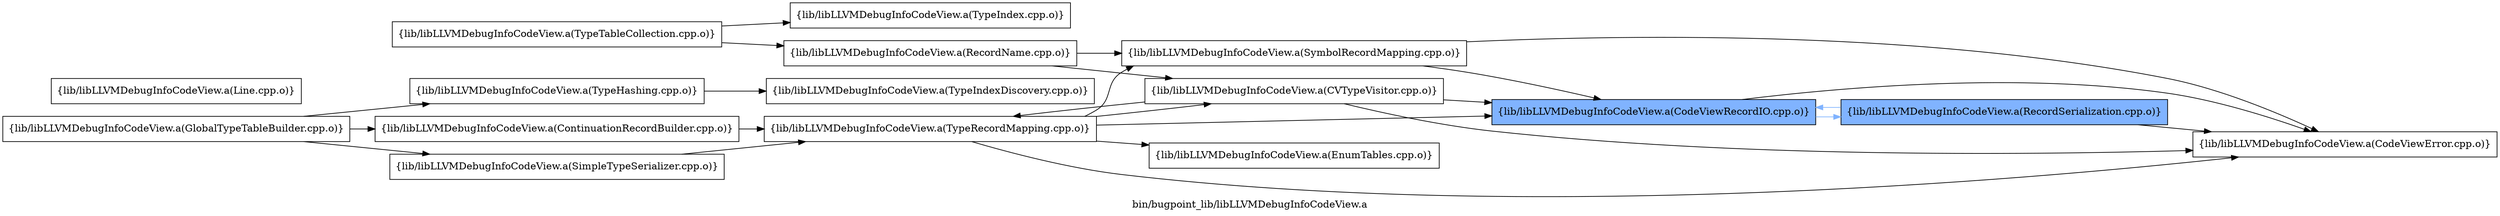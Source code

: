 digraph "bin/bugpoint_lib/libLLVMDebugInfoCodeView.a" {
	label="bin/bugpoint_lib/libLLVMDebugInfoCodeView.a";
	rankdir=LR;
	{ rank=same; Node0x5646d48a3278;  }

	Node0x5646d48a3278 [shape=record,shape=box,group=1,style=filled,fillcolor="0.600000 0.5 1",label="{lib/libLLVMDebugInfoCodeView.a(CodeViewRecordIO.cpp.o)}"];
	Node0x5646d48a3278 -> Node0x5646d48a2b98;
	Node0x5646d48a3278 -> Node0x5646d487fdc8[color="0.600000 0.5 1"];
	Node0x5646d48a1a68 [shape=record,shape=box,group=0,label="{lib/libLLVMDebugInfoCodeView.a(ContinuationRecordBuilder.cpp.o)}"];
	Node0x5646d48a1a68 -> Node0x5646d4885c28;
	Node0x5646d48924c8 [shape=record,shape=box,group=0,label="{lib/libLLVMDebugInfoCodeView.a(CVTypeVisitor.cpp.o)}"];
	Node0x5646d48924c8 -> Node0x5646d48a3278;
	Node0x5646d48924c8 -> Node0x5646d48a2b98;
	Node0x5646d48924c8 -> Node0x5646d4885c28;
	Node0x5646d48921f8 [shape=record,shape=box,group=0,label="{lib/libLLVMDebugInfoCodeView.a(EnumTables.cpp.o)}"];
	Node0x5646d4891578 [shape=record,shape=box,group=0,label="{lib/libLLVMDebugInfoCodeView.a(GlobalTypeTableBuilder.cpp.o)}"];
	Node0x5646d4891578 -> Node0x5646d48a1a68;
	Node0x5646d4891578 -> Node0x5646d487e428;
	Node0x5646d4891578 -> Node0x5646d487d7f8;
	Node0x5646d487eab8 [shape=record,shape=box,group=0,label="{lib/libLLVMDebugInfoCodeView.a(Line.cpp.o)}"];
	Node0x5646d487e428 [shape=record,shape=box,group=0,label="{lib/libLLVMDebugInfoCodeView.a(SimpleTypeSerializer.cpp.o)}"];
	Node0x5646d487e428 -> Node0x5646d4885c28;
	Node0x5646d487d988 [shape=record,shape=box,group=0,label="{lib/libLLVMDebugInfoCodeView.a(SymbolRecordMapping.cpp.o)}"];
	Node0x5646d487d988 -> Node0x5646d48a3278;
	Node0x5646d487d988 -> Node0x5646d48a2b98;
	Node0x5646d487ccb8 [shape=record,shape=box,group=0,label="{lib/libLLVMDebugInfoCodeView.a(TypeIndex.cpp.o)}"];
	Node0x5646d4885c28 [shape=record,shape=box,group=0,label="{lib/libLLVMDebugInfoCodeView.a(TypeRecordMapping.cpp.o)}"];
	Node0x5646d4885c28 -> Node0x5646d48a3278;
	Node0x5646d4885c28 -> Node0x5646d48a2b98;
	Node0x5646d4885c28 -> Node0x5646d48924c8;
	Node0x5646d4885c28 -> Node0x5646d48921f8;
	Node0x5646d4885c28 -> Node0x5646d487d988;
	Node0x5646d4885e58 [shape=record,shape=box,group=0,label="{lib/libLLVMDebugInfoCodeView.a(TypeTableCollection.cpp.o)}"];
	Node0x5646d4885e58 -> Node0x5646d487ccb8;
	Node0x5646d4885e58 -> Node0x5646d48856d8;
	Node0x5646d48a2b98 [shape=record,shape=box,group=0,label="{lib/libLLVMDebugInfoCodeView.a(CodeViewError.cpp.o)}"];
	Node0x5646d487fdc8 [shape=record,shape=box,group=1,style=filled,fillcolor="0.600000 0.5 1",label="{lib/libLLVMDebugInfoCodeView.a(RecordSerialization.cpp.o)}"];
	Node0x5646d487fdc8 -> Node0x5646d48a3278[color="0.600000 0.5 1"];
	Node0x5646d487fdc8 -> Node0x5646d48a2b98;
	Node0x5646d487d7f8 [shape=record,shape=box,group=0,label="{lib/libLLVMDebugInfoCodeView.a(TypeHashing.cpp.o)}"];
	Node0x5646d487d7f8 -> Node0x5646d487c858;
	Node0x5646d487c858 [shape=record,shape=box,group=0,label="{lib/libLLVMDebugInfoCodeView.a(TypeIndexDiscovery.cpp.o)}"];
	Node0x5646d48856d8 [shape=record,shape=box,group=0,label="{lib/libLLVMDebugInfoCodeView.a(RecordName.cpp.o)}"];
	Node0x5646d48856d8 -> Node0x5646d48924c8;
	Node0x5646d48856d8 -> Node0x5646d487d988;
}
